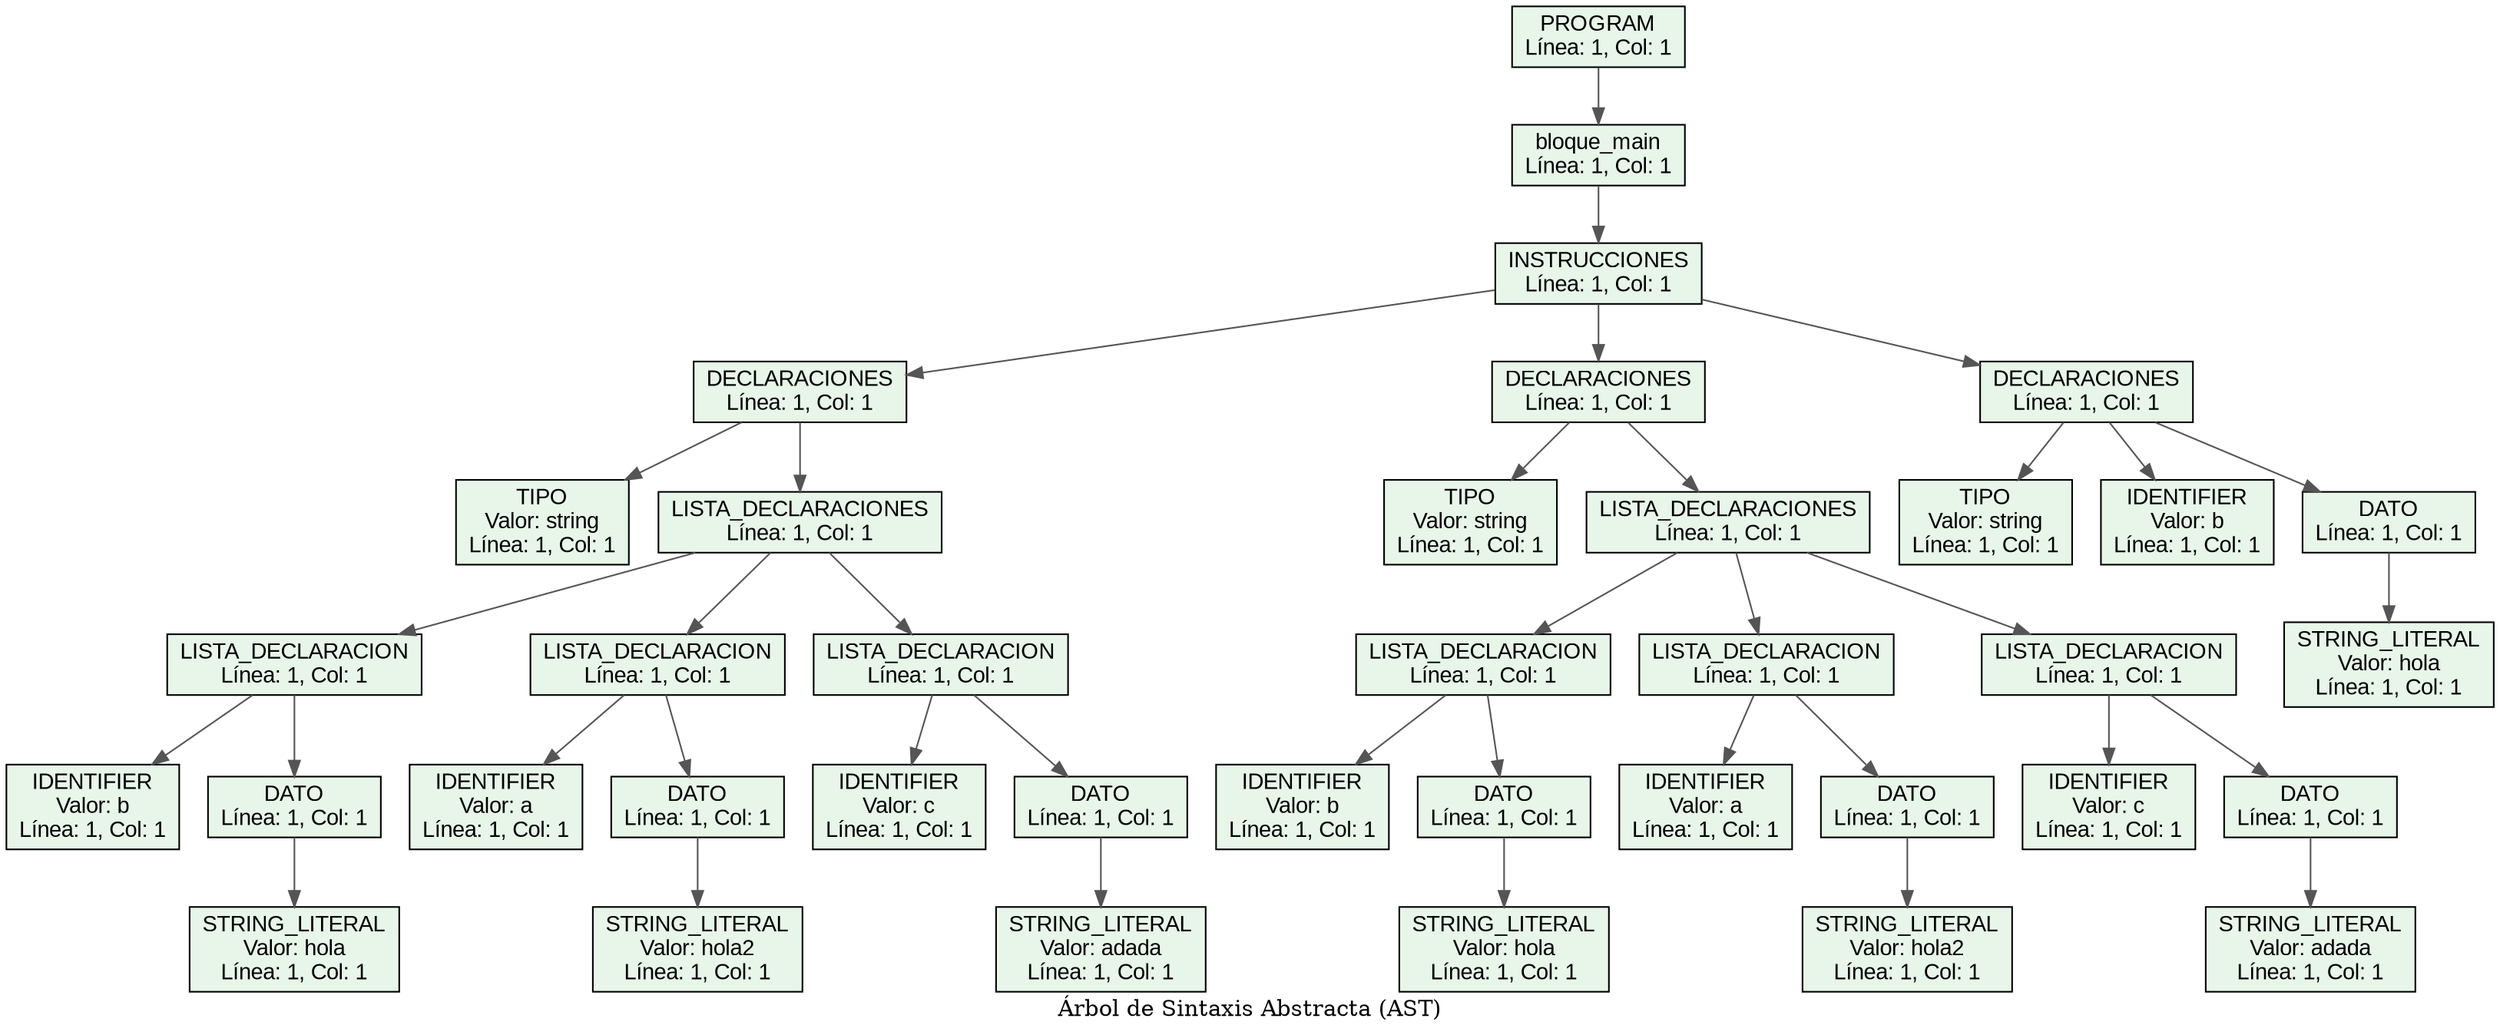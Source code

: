 digraph AST {
  rankdir=TB;
  node [fontname="Arial", style=filled, shape=box, fillcolor="#E8F5E9"];
  edge [fontname="Arial", color="#555555"];
  label="Árbol de Sintaxis Abstracta (AST)";

  node_0 [label="PROGRAM\nLínea: 1, Col: 1"];
  node_1 [label="bloque_main\nLínea: 1, Col: 1"];
  node_0 -> node_1;
  node_2 [label="INSTRUCCIONES\nLínea: 1, Col: 1"];
  node_1 -> node_2;
  node_3 [label="DECLARACIONES\nLínea: 1, Col: 1"];
  node_2 -> node_3;
  node_4 [label="TIPO\nValor: string\nLínea: 1, Col: 1"];
  node_3 -> node_4;
  node_5 [label="LISTA_DECLARACIONES\nLínea: 1, Col: 1"];
  node_3 -> node_5;
  node_6 [label="LISTA_DECLARACION\nLínea: 1, Col: 1"];
  node_5 -> node_6;
  node_7 [label="IDENTIFIER\nValor: b\nLínea: 1, Col: 1"];
  node_6 -> node_7;
  node_8 [label="DATO\nLínea: 1, Col: 1"];
  node_6 -> node_8;
  node_9 [label="STRING_LITERAL\nValor: hola\nLínea: 1, Col: 1"];
  node_8 -> node_9;
  node_10 [label="LISTA_DECLARACION\nLínea: 1, Col: 1"];
  node_5 -> node_10;
  node_11 [label="IDENTIFIER\nValor: a\nLínea: 1, Col: 1"];
  node_10 -> node_11;
  node_12 [label="DATO\nLínea: 1, Col: 1"];
  node_10 -> node_12;
  node_13 [label="STRING_LITERAL\nValor: hola2\nLínea: 1, Col: 1"];
  node_12 -> node_13;
  node_14 [label="LISTA_DECLARACION\nLínea: 1, Col: 1"];
  node_5 -> node_14;
  node_15 [label="IDENTIFIER\nValor: c\nLínea: 1, Col: 1"];
  node_14 -> node_15;
  node_16 [label="DATO\nLínea: 1, Col: 1"];
  node_14 -> node_16;
  node_17 [label="STRING_LITERAL\nValor: adada\nLínea: 1, Col: 1"];
  node_16 -> node_17;
  node_18 [label="DECLARACIONES\nLínea: 1, Col: 1"];
  node_2 -> node_18;
  node_19 [label="TIPO\nValor: string\nLínea: 1, Col: 1"];
  node_18 -> node_19;
  node_20 [label="LISTA_DECLARACIONES\nLínea: 1, Col: 1"];
  node_18 -> node_20;
  node_21 [label="LISTA_DECLARACION\nLínea: 1, Col: 1"];
  node_20 -> node_21;
  node_22 [label="IDENTIFIER\nValor: b\nLínea: 1, Col: 1"];
  node_21 -> node_22;
  node_23 [label="DATO\nLínea: 1, Col: 1"];
  node_21 -> node_23;
  node_24 [label="STRING_LITERAL\nValor: hola\nLínea: 1, Col: 1"];
  node_23 -> node_24;
  node_25 [label="LISTA_DECLARACION\nLínea: 1, Col: 1"];
  node_20 -> node_25;
  node_26 [label="IDENTIFIER\nValor: a\nLínea: 1, Col: 1"];
  node_25 -> node_26;
  node_27 [label="DATO\nLínea: 1, Col: 1"];
  node_25 -> node_27;
  node_28 [label="STRING_LITERAL\nValor: hola2\nLínea: 1, Col: 1"];
  node_27 -> node_28;
  node_29 [label="LISTA_DECLARACION\nLínea: 1, Col: 1"];
  node_20 -> node_29;
  node_30 [label="IDENTIFIER\nValor: c\nLínea: 1, Col: 1"];
  node_29 -> node_30;
  node_31 [label="DATO\nLínea: 1, Col: 1"];
  node_29 -> node_31;
  node_32 [label="STRING_LITERAL\nValor: adada\nLínea: 1, Col: 1"];
  node_31 -> node_32;
  node_33 [label="DECLARACIONES\nLínea: 1, Col: 1"];
  node_2 -> node_33;
  node_34 [label="TIPO\nValor: string\nLínea: 1, Col: 1"];
  node_33 -> node_34;
  node_35 [label="IDENTIFIER\nValor: b\nLínea: 1, Col: 1"];
  node_33 -> node_35;
  node_36 [label="DATO\nLínea: 1, Col: 1"];
  node_33 -> node_36;
  node_37 [label="STRING_LITERAL\nValor: hola\nLínea: 1, Col: 1"];
  node_36 -> node_37;

}
